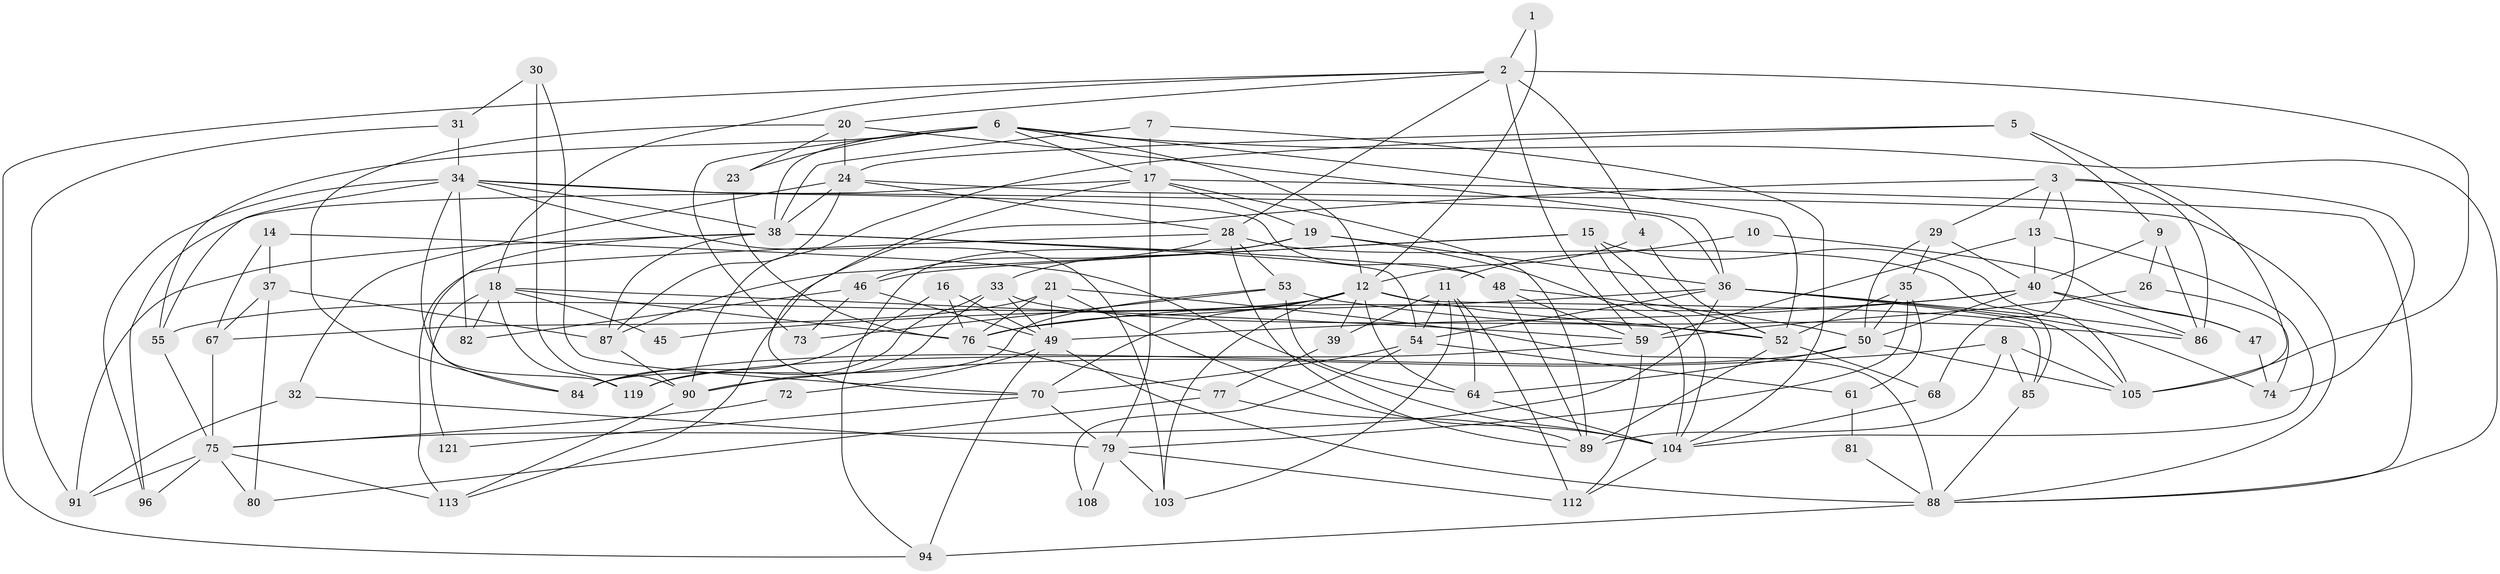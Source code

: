 // Generated by graph-tools (version 1.1) at 2025/52/02/27/25 19:52:06]
// undirected, 81 vertices, 200 edges
graph export_dot {
graph [start="1"]
  node [color=gray90,style=filled];
  1;
  2 [super="+100"];
  3 [super="+95"];
  4;
  5 [super="+78"];
  6 [super="+41"];
  7 [super="+44"];
  8;
  9 [super="+106"];
  10;
  11 [super="+51"];
  12 [super="+27"];
  13;
  14;
  15 [super="+118"];
  16 [super="+25"];
  17 [super="+83"];
  18 [super="+66"];
  19;
  20 [super="+22"];
  21 [super="+122"];
  23;
  24 [super="+116"];
  26;
  28 [super="+69"];
  29 [super="+60"];
  30;
  31 [super="+97"];
  32 [super="+65"];
  33 [super="+63"];
  34 [super="+111"];
  35 [super="+58"];
  36 [super="+56"];
  37;
  38 [super="+43"];
  39;
  40 [super="+42"];
  45;
  46 [super="+101"];
  47;
  48 [super="+93"];
  49 [super="+57"];
  50 [super="+125"];
  52 [super="+110"];
  53 [super="+124"];
  54 [super="+62"];
  55;
  59 [super="+126"];
  61;
  64 [super="+71"];
  67 [super="+102"];
  68;
  70 [super="+117"];
  72;
  73;
  74;
  75 [super="+114"];
  76 [super="+98"];
  77;
  79 [super="+120"];
  80 [super="+99"];
  81;
  82;
  84;
  85;
  86 [super="+92"];
  87;
  88 [super="+107"];
  89 [super="+109"];
  90;
  91;
  94 [super="+115"];
  96;
  103;
  104 [super="+123"];
  105;
  108;
  112;
  113;
  119;
  121;
  1 -- 2;
  1 -- 12;
  2 -- 59;
  2 -- 4;
  2 -- 94;
  2 -- 105;
  2 -- 28;
  2 -- 20;
  2 -- 18;
  3 -- 113;
  3 -- 13;
  3 -- 29;
  3 -- 74;
  3 -- 68;
  3 -- 86;
  4 -- 52;
  4 -- 12;
  5 -- 90;
  5 -- 9;
  5 -- 105;
  5 -- 24;
  6 -- 38;
  6 -- 12;
  6 -- 52;
  6 -- 55;
  6 -- 73;
  6 -- 88;
  6 -- 17;
  6 -- 23;
  7 -- 104;
  7 -- 17;
  7 -- 38;
  8 -- 85;
  8 -- 90;
  8 -- 105;
  8 -- 89;
  9 -- 26;
  9 -- 40;
  9 -- 86;
  10 -- 47;
  10 -- 11;
  11 -- 39;
  11 -- 54 [weight=2];
  11 -- 112;
  11 -- 64;
  11 -- 103;
  12 -- 103;
  12 -- 70;
  12 -- 39;
  12 -- 52;
  12 -- 85;
  12 -- 55;
  12 -- 64;
  12 -- 76;
  13 -- 104;
  13 -- 40;
  13 -- 59;
  14 -- 67;
  14 -- 37;
  14 -- 104 [weight=2];
  15 -- 87;
  15 -- 46 [weight=2];
  15 -- 104;
  15 -- 105;
  15 -- 52;
  16 -- 84;
  16 -- 49;
  16 -- 76;
  17 -- 79;
  17 -- 19;
  17 -- 88;
  17 -- 96;
  17 -- 89;
  17 -- 70;
  18 -- 45;
  18 -- 59;
  18 -- 119;
  18 -- 121;
  18 -- 82;
  18 -- 76;
  19 -- 104;
  19 -- 36;
  19 -- 94;
  19 -- 33;
  20 -- 36;
  20 -- 84;
  20 -- 23;
  20 -- 24;
  21 -- 88;
  21 -- 67 [weight=2];
  21 -- 76;
  21 -- 104 [weight=2];
  21 -- 49;
  23 -- 76;
  24 -- 38;
  24 -- 32;
  24 -- 88;
  24 -- 87;
  24 -- 28;
  26 -- 59;
  26 -- 74;
  28 -- 113;
  28 -- 46;
  28 -- 53;
  28 -- 89;
  28 -- 85;
  29 -- 50;
  29 -- 40;
  29 -- 35;
  30 -- 90;
  30 -- 70;
  30 -- 31;
  31 -- 91;
  31 -- 34;
  32 -- 79;
  32 -- 91;
  33 -- 119;
  33 -- 90;
  33 -- 49;
  33 -- 52;
  34 -- 103;
  34 -- 48;
  34 -- 82;
  34 -- 119;
  34 -- 96;
  34 -- 36;
  34 -- 55;
  34 -- 38;
  35 -- 61;
  35 -- 50;
  35 -- 52;
  35 -- 79;
  36 -- 75;
  36 -- 54;
  36 -- 86;
  36 -- 105;
  36 -- 74;
  36 -- 45;
  37 -- 87;
  37 -- 67;
  37 -- 80;
  38 -- 48;
  38 -- 87;
  38 -- 54;
  38 -- 84;
  38 -- 91;
  39 -- 77;
  40 -- 47;
  40 -- 50;
  40 -- 86;
  40 -- 49;
  40 -- 76;
  46 -- 49;
  46 -- 82;
  46 -- 73;
  47 -- 74;
  48 -- 50;
  48 -- 59;
  48 -- 89;
  49 -- 88;
  49 -- 72;
  49 -- 94;
  50 -- 64;
  50 -- 84;
  50 -- 105;
  52 -- 68;
  52 -- 89;
  53 -- 73;
  53 -- 86 [weight=2];
  53 -- 64;
  53 -- 84;
  54 -- 61;
  54 -- 70;
  54 -- 108;
  55 -- 75;
  59 -- 112;
  59 -- 119;
  61 -- 81;
  64 -- 104;
  67 -- 75;
  68 -- 104;
  70 -- 121;
  70 -- 79;
  72 -- 75;
  75 -- 96;
  75 -- 80;
  75 -- 113;
  75 -- 91;
  76 -- 77;
  77 -- 80;
  77 -- 89;
  79 -- 103;
  79 -- 108;
  79 -- 112;
  81 -- 88;
  85 -- 88;
  87 -- 90;
  88 -- 94;
  90 -- 113;
  104 -- 112;
}
